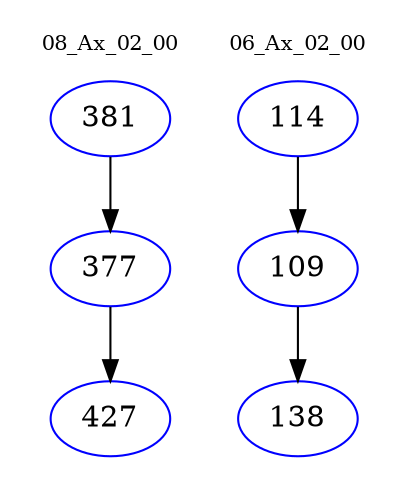 digraph{
subgraph cluster_0 {
color = white
label = "08_Ax_02_00";
fontsize=10;
T0_381 [label="381", color="blue"]
T0_381 -> T0_377 [color="black"]
T0_377 [label="377", color="blue"]
T0_377 -> T0_427 [color="black"]
T0_427 [label="427", color="blue"]
}
subgraph cluster_1 {
color = white
label = "06_Ax_02_00";
fontsize=10;
T1_114 [label="114", color="blue"]
T1_114 -> T1_109 [color="black"]
T1_109 [label="109", color="blue"]
T1_109 -> T1_138 [color="black"]
T1_138 [label="138", color="blue"]
}
}
